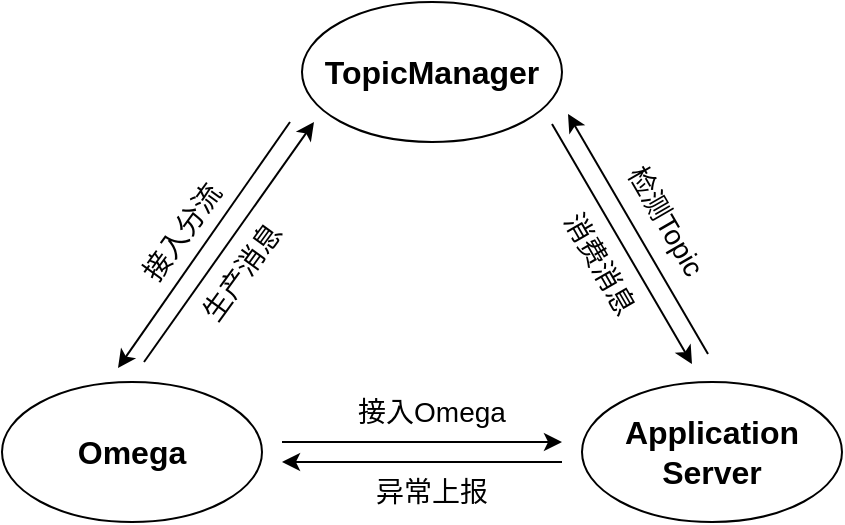 <mxfile version="21.6.1" type="github">
  <diagram name="第 1 页" id="TFWQ6ns1FDHVvsCSux1I">
    <mxGraphModel dx="883" dy="623" grid="1" gridSize="10" guides="1" tooltips="1" connect="1" arrows="1" fold="1" page="1" pageScale="1" pageWidth="827" pageHeight="1169" math="0" shadow="0">
      <root>
        <mxCell id="0" />
        <mxCell id="1" parent="0" />
        <mxCell id="NmALArXBCznUk_zrrdtM-1" value="TopicManager" style="ellipse;whiteSpace=wrap;html=1;fontSize=16;fontStyle=1" vertex="1" parent="1">
          <mxGeometry x="340" y="210" width="130" height="70" as="geometry" />
        </mxCell>
        <mxCell id="NmALArXBCznUk_zrrdtM-2" value="Omega" style="ellipse;whiteSpace=wrap;html=1;fontSize=16;fontStyle=1" vertex="1" parent="1">
          <mxGeometry x="190" y="400" width="130" height="70" as="geometry" />
        </mxCell>
        <mxCell id="NmALArXBCznUk_zrrdtM-3" value="Application Server" style="ellipse;whiteSpace=wrap;html=1;fontSize=16;fontStyle=1" vertex="1" parent="1">
          <mxGeometry x="480" y="400" width="130" height="70" as="geometry" />
        </mxCell>
        <mxCell id="NmALArXBCznUk_zrrdtM-4" value="" style="endArrow=classic;html=1;rounded=0;" edge="1" parent="1">
          <mxGeometry width="50" height="50" relative="1" as="geometry">
            <mxPoint x="261" y="390" as="sourcePoint" />
            <mxPoint x="346" y="270" as="targetPoint" />
          </mxGeometry>
        </mxCell>
        <mxCell id="NmALArXBCznUk_zrrdtM-5" value="" style="endArrow=classic;html=1;rounded=0;" edge="1" parent="1">
          <mxGeometry width="50" height="50" relative="1" as="geometry">
            <mxPoint x="334" y="270" as="sourcePoint" />
            <mxPoint x="248" y="393" as="targetPoint" />
          </mxGeometry>
        </mxCell>
        <mxCell id="NmALArXBCznUk_zrrdtM-6" value="接入分流" style="text;html=1;strokeColor=none;fillColor=none;align=center;verticalAlign=middle;whiteSpace=wrap;rounded=0;rotation=306;fontSize=14;" vertex="1" parent="1">
          <mxGeometry x="250" y="310" width="60" height="30" as="geometry" />
        </mxCell>
        <mxCell id="NmALArXBCznUk_zrrdtM-9" value="生产消息" style="text;html=1;strokeColor=none;fillColor=none;align=center;verticalAlign=middle;whiteSpace=wrap;rounded=0;rotation=306;fontSize=14;" vertex="1" parent="1">
          <mxGeometry x="280" y="330" width="60" height="30" as="geometry" />
        </mxCell>
        <mxCell id="NmALArXBCznUk_zrrdtM-10" value="" style="endArrow=classic;html=1;rounded=0;" edge="1" parent="1">
          <mxGeometry width="50" height="50" relative="1" as="geometry">
            <mxPoint x="465" y="271" as="sourcePoint" />
            <mxPoint x="535" y="391" as="targetPoint" />
          </mxGeometry>
        </mxCell>
        <mxCell id="NmALArXBCznUk_zrrdtM-11" value="" style="endArrow=classic;html=1;rounded=0;" edge="1" parent="1">
          <mxGeometry width="50" height="50" relative="1" as="geometry">
            <mxPoint x="543" y="386" as="sourcePoint" />
            <mxPoint x="473" y="266" as="targetPoint" />
          </mxGeometry>
        </mxCell>
        <mxCell id="NmALArXBCznUk_zrrdtM-12" value="检测Topic" style="text;html=1;strokeColor=none;fillColor=none;align=center;verticalAlign=middle;whiteSpace=wrap;rounded=0;rotation=60;fontSize=14;" vertex="1" parent="1">
          <mxGeometry x="486.5" y="304.33" width="70" height="30" as="geometry" />
        </mxCell>
        <mxCell id="NmALArXBCznUk_zrrdtM-13" value="消费消息" style="text;html=1;strokeColor=none;fillColor=none;align=center;verticalAlign=middle;whiteSpace=wrap;rounded=0;rotation=60;fontSize=14;" vertex="1" parent="1">
          <mxGeometry x="459" y="326" width="60" height="30" as="geometry" />
        </mxCell>
        <mxCell id="NmALArXBCznUk_zrrdtM-14" value="" style="endArrow=classic;html=1;rounded=0;" edge="1" parent="1">
          <mxGeometry width="50" height="50" relative="1" as="geometry">
            <mxPoint x="330" y="430" as="sourcePoint" />
            <mxPoint x="470" y="430" as="targetPoint" />
          </mxGeometry>
        </mxCell>
        <mxCell id="NmALArXBCznUk_zrrdtM-15" value="" style="endArrow=classic;html=1;rounded=0;" edge="1" parent="1">
          <mxGeometry width="50" height="50" relative="1" as="geometry">
            <mxPoint x="470" y="440" as="sourcePoint" />
            <mxPoint x="330" y="440" as="targetPoint" />
          </mxGeometry>
        </mxCell>
        <mxCell id="NmALArXBCznUk_zrrdtM-16" value="接入Omega" style="text;html=1;strokeColor=none;fillColor=none;align=center;verticalAlign=middle;whiteSpace=wrap;rounded=0;fontSize=14;" vertex="1" parent="1">
          <mxGeometry x="360" y="400" width="90" height="30" as="geometry" />
        </mxCell>
        <mxCell id="NmALArXBCznUk_zrrdtM-17" value="异常上报" style="text;html=1;strokeColor=none;fillColor=none;align=center;verticalAlign=middle;whiteSpace=wrap;rounded=0;fontSize=14;" vertex="1" parent="1">
          <mxGeometry x="360" y="440" width="90" height="30" as="geometry" />
        </mxCell>
      </root>
    </mxGraphModel>
  </diagram>
</mxfile>
